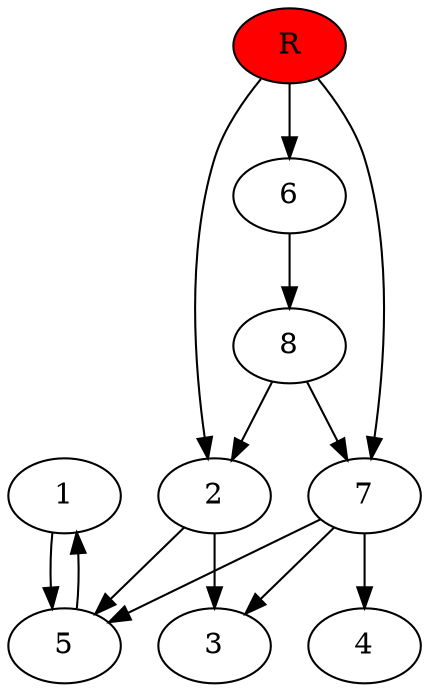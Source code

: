 digraph prb19740 {
	1
	2
	3
	4
	5
	6
	7
	8
	R [fillcolor="#ff0000" style=filled]
	1 -> 5
	2 -> 3
	2 -> 5
	5 -> 1
	6 -> 8
	7 -> 3
	7 -> 4
	7 -> 5
	8 -> 2
	8 -> 7
	R -> 2
	R -> 6
	R -> 7
}
